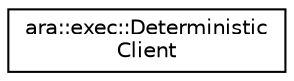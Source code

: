 digraph "Graphical Class Hierarchy"
{
 // LATEX_PDF_SIZE
  edge [fontname="Helvetica",fontsize="10",labelfontname="Helvetica",labelfontsize="10"];
  node [fontname="Helvetica",fontsize="10",shape=record];
  rankdir="LR";
  Node0 [label="ara::exec::Deterministic\lClient",height=0.2,width=0.4,color="black", fillcolor="white", style="filled",URL="$classara_1_1exec_1_1DeterministicClient.html",tooltip=" "];
}
